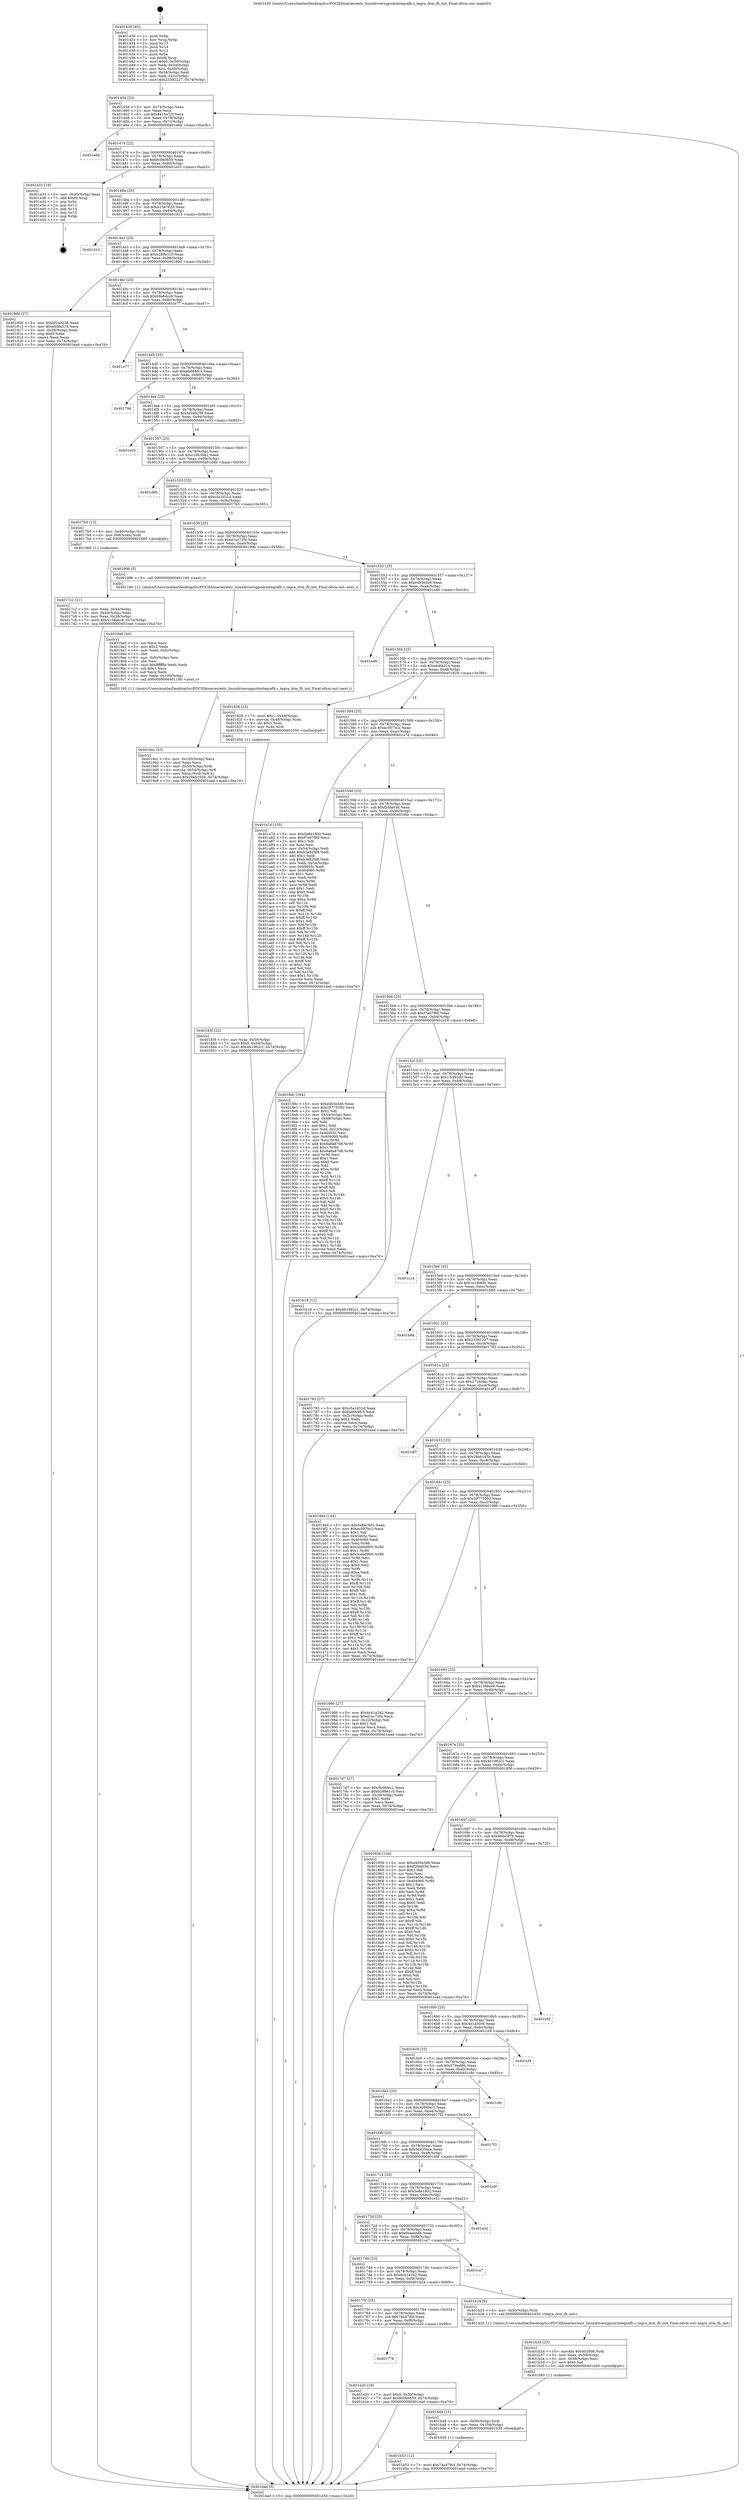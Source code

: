 digraph "0x401430" {
  label = "0x401430 (/mnt/c/Users/mathe/Desktop/tcc/POCII/binaries/extr_linuxdriversgpudrmtegrafb.c_tegra_drm_fb_init_Final-ollvm.out::main(0))"
  labelloc = "t"
  node[shape=record]

  Entry [label="",width=0.3,height=0.3,shape=circle,fillcolor=black,style=filled]
  "0x40145d" [label="{
     0x40145d [23]\l
     | [instrs]\l
     &nbsp;&nbsp;0x40145d \<+3\>: mov -0x74(%rbp),%eax\l
     &nbsp;&nbsp;0x401460 \<+2\>: mov %eax,%ecx\l
     &nbsp;&nbsp;0x401462 \<+6\>: sub $0x8415e72f,%ecx\l
     &nbsp;&nbsp;0x401468 \<+3\>: mov %eax,-0x78(%rbp)\l
     &nbsp;&nbsp;0x40146b \<+3\>: mov %ecx,-0x7c(%rbp)\l
     &nbsp;&nbsp;0x40146e \<+6\>: je 0000000000401e6b \<main+0xa3b\>\l
  }"]
  "0x401e6b" [label="{
     0x401e6b\l
  }", style=dashed]
  "0x401474" [label="{
     0x401474 [22]\l
     | [instrs]\l
     &nbsp;&nbsp;0x401474 \<+5\>: jmp 0000000000401479 \<main+0x49\>\l
     &nbsp;&nbsp;0x401479 \<+3\>: mov -0x78(%rbp),%eax\l
     &nbsp;&nbsp;0x40147c \<+5\>: sub $0x8c060859,%eax\l
     &nbsp;&nbsp;0x401481 \<+3\>: mov %eax,-0x80(%rbp)\l
     &nbsp;&nbsp;0x401484 \<+6\>: je 0000000000401e33 \<main+0xa03\>\l
  }"]
  Exit [label="",width=0.3,height=0.3,shape=circle,fillcolor=black,style=filled,peripheries=2]
  "0x401e33" [label="{
     0x401e33 [19]\l
     | [instrs]\l
     &nbsp;&nbsp;0x401e33 \<+3\>: mov -0x30(%rbp),%eax\l
     &nbsp;&nbsp;0x401e36 \<+7\>: add $0xf0,%rsp\l
     &nbsp;&nbsp;0x401e3d \<+1\>: pop %rbx\l
     &nbsp;&nbsp;0x401e3e \<+2\>: pop %r12\l
     &nbsp;&nbsp;0x401e40 \<+2\>: pop %r14\l
     &nbsp;&nbsp;0x401e42 \<+2\>: pop %r15\l
     &nbsp;&nbsp;0x401e44 \<+1\>: pop %rbp\l
     &nbsp;&nbsp;0x401e45 \<+1\>: ret\l
  }"]
  "0x40148a" [label="{
     0x40148a [25]\l
     | [instrs]\l
     &nbsp;&nbsp;0x40148a \<+5\>: jmp 000000000040148f \<main+0x5f\>\l
     &nbsp;&nbsp;0x40148f \<+3\>: mov -0x78(%rbp),%eax\l
     &nbsp;&nbsp;0x401492 \<+5\>: sub $0xb13e7623,%eax\l
     &nbsp;&nbsp;0x401497 \<+6\>: mov %eax,-0x84(%rbp)\l
     &nbsp;&nbsp;0x40149d \<+6\>: je 0000000000401d13 \<main+0x8e3\>\l
  }"]
  "0x401778" [label="{
     0x401778\l
  }", style=dashed]
  "0x401d13" [label="{
     0x401d13\l
  }", style=dashed]
  "0x4014a3" [label="{
     0x4014a3 [25]\l
     | [instrs]\l
     &nbsp;&nbsp;0x4014a3 \<+5\>: jmp 00000000004014a8 \<main+0x78\>\l
     &nbsp;&nbsp;0x4014a8 \<+3\>: mov -0x78(%rbp),%eax\l
     &nbsp;&nbsp;0x4014ab \<+5\>: sub $0xb289e1c5,%eax\l
     &nbsp;&nbsp;0x4014b0 \<+6\>: mov %eax,-0x88(%rbp)\l
     &nbsp;&nbsp;0x4014b6 \<+6\>: je 000000000040180d \<main+0x3dd\>\l
  }"]
  "0x401e20" [label="{
     0x401e20 [19]\l
     | [instrs]\l
     &nbsp;&nbsp;0x401e20 \<+7\>: movl $0x0,-0x30(%rbp)\l
     &nbsp;&nbsp;0x401e27 \<+7\>: movl $0x8c060859,-0x74(%rbp)\l
     &nbsp;&nbsp;0x401e2e \<+5\>: jmp 0000000000401ead \<main+0xa7d\>\l
  }"]
  "0x40180d" [label="{
     0x40180d [27]\l
     | [instrs]\l
     &nbsp;&nbsp;0x40180d \<+5\>: mov $0xbf2a9238,%eax\l
     &nbsp;&nbsp;0x401812 \<+5\>: mov $0xeb4fa314,%ecx\l
     &nbsp;&nbsp;0x401817 \<+3\>: mov -0x28(%rbp),%edx\l
     &nbsp;&nbsp;0x40181a \<+3\>: cmp $0x0,%edx\l
     &nbsp;&nbsp;0x40181d \<+3\>: cmove %ecx,%eax\l
     &nbsp;&nbsp;0x401820 \<+3\>: mov %eax,-0x74(%rbp)\l
     &nbsp;&nbsp;0x401823 \<+5\>: jmp 0000000000401ead \<main+0xa7d\>\l
  }"]
  "0x4014bc" [label="{
     0x4014bc [25]\l
     | [instrs]\l
     &nbsp;&nbsp;0x4014bc \<+5\>: jmp 00000000004014c1 \<main+0x91\>\l
     &nbsp;&nbsp;0x4014c1 \<+3\>: mov -0x78(%rbp),%eax\l
     &nbsp;&nbsp;0x4014c4 \<+5\>: sub $0xb9a8dcc6,%eax\l
     &nbsp;&nbsp;0x4014c9 \<+6\>: mov %eax,-0x8c(%rbp)\l
     &nbsp;&nbsp;0x4014cf \<+6\>: je 0000000000401e77 \<main+0xa47\>\l
  }"]
  "0x401b53" [label="{
     0x401b53 [12]\l
     | [instrs]\l
     &nbsp;&nbsp;0x401b53 \<+7\>: movl $0x74a478cf,-0x74(%rbp)\l
     &nbsp;&nbsp;0x401b5a \<+5\>: jmp 0000000000401ead \<main+0xa7d\>\l
  }"]
  "0x401e77" [label="{
     0x401e77\l
  }", style=dashed]
  "0x4014d5" [label="{
     0x4014d5 [25]\l
     | [instrs]\l
     &nbsp;&nbsp;0x4014d5 \<+5\>: jmp 00000000004014da \<main+0xaa\>\l
     &nbsp;&nbsp;0x4014da \<+3\>: mov -0x78(%rbp),%eax\l
     &nbsp;&nbsp;0x4014dd \<+5\>: sub $0xbb664fc3,%eax\l
     &nbsp;&nbsp;0x4014e2 \<+6\>: mov %eax,-0x90(%rbp)\l
     &nbsp;&nbsp;0x4014e8 \<+6\>: je 000000000040179d \<main+0x36d\>\l
  }"]
  "0x401b44" [label="{
     0x401b44 [15]\l
     | [instrs]\l
     &nbsp;&nbsp;0x401b44 \<+4\>: mov -0x50(%rbp),%rdi\l
     &nbsp;&nbsp;0x401b48 \<+6\>: mov %eax,-0x104(%rbp)\l
     &nbsp;&nbsp;0x401b4e \<+5\>: call 0000000000401030 \<free@plt\>\l
     | [calls]\l
     &nbsp;&nbsp;0x401030 \{1\} (unknown)\l
  }"]
  "0x40179d" [label="{
     0x40179d\l
  }", style=dashed]
  "0x4014ee" [label="{
     0x4014ee [25]\l
     | [instrs]\l
     &nbsp;&nbsp;0x4014ee \<+5\>: jmp 00000000004014f3 \<main+0xc3\>\l
     &nbsp;&nbsp;0x4014f3 \<+3\>: mov -0x78(%rbp),%eax\l
     &nbsp;&nbsp;0x4014f6 \<+5\>: sub $0xbf2a9238,%eax\l
     &nbsp;&nbsp;0x4014fb \<+6\>: mov %eax,-0x94(%rbp)\l
     &nbsp;&nbsp;0x401501 \<+6\>: je 0000000000401e03 \<main+0x9d3\>\l
  }"]
  "0x401b2d" [label="{
     0x401b2d [23]\l
     | [instrs]\l
     &nbsp;&nbsp;0x401b2d \<+10\>: movabs $0x4020d6,%rdi\l
     &nbsp;&nbsp;0x401b37 \<+3\>: mov %eax,-0x58(%rbp)\l
     &nbsp;&nbsp;0x401b3a \<+3\>: mov -0x58(%rbp),%esi\l
     &nbsp;&nbsp;0x401b3d \<+2\>: mov $0x0,%al\l
     &nbsp;&nbsp;0x401b3f \<+5\>: call 0000000000401040 \<printf@plt\>\l
     | [calls]\l
     &nbsp;&nbsp;0x401040 \{1\} (unknown)\l
  }"]
  "0x401e03" [label="{
     0x401e03\l
  }", style=dashed]
  "0x401507" [label="{
     0x401507 [25]\l
     | [instrs]\l
     &nbsp;&nbsp;0x401507 \<+5\>: jmp 000000000040150c \<main+0xdc\>\l
     &nbsp;&nbsp;0x40150c \<+3\>: mov -0x78(%rbp),%eax\l
     &nbsp;&nbsp;0x40150f \<+5\>: sub $0xc1063bb2,%eax\l
     &nbsp;&nbsp;0x401514 \<+6\>: mov %eax,-0x98(%rbp)\l
     &nbsp;&nbsp;0x40151a \<+6\>: je 0000000000401d6b \<main+0x93b\>\l
  }"]
  "0x40175f" [label="{
     0x40175f [25]\l
     | [instrs]\l
     &nbsp;&nbsp;0x40175f \<+5\>: jmp 0000000000401764 \<main+0x334\>\l
     &nbsp;&nbsp;0x401764 \<+3\>: mov -0x78(%rbp),%eax\l
     &nbsp;&nbsp;0x401767 \<+5\>: sub $0x74a478cf,%eax\l
     &nbsp;&nbsp;0x40176c \<+6\>: mov %eax,-0xf8(%rbp)\l
     &nbsp;&nbsp;0x401772 \<+6\>: je 0000000000401e20 \<main+0x9f0\>\l
  }"]
  "0x401d6b" [label="{
     0x401d6b\l
  }", style=dashed]
  "0x401520" [label="{
     0x401520 [25]\l
     | [instrs]\l
     &nbsp;&nbsp;0x401520 \<+5\>: jmp 0000000000401525 \<main+0xf5\>\l
     &nbsp;&nbsp;0x401525 \<+3\>: mov -0x78(%rbp),%eax\l
     &nbsp;&nbsp;0x401528 \<+5\>: sub $0xc5a1d31d,%eax\l
     &nbsp;&nbsp;0x40152d \<+6\>: mov %eax,-0x9c(%rbp)\l
     &nbsp;&nbsp;0x401533 \<+6\>: je 00000000004017b5 \<main+0x385\>\l
  }"]
  "0x401b24" [label="{
     0x401b24 [9]\l
     | [instrs]\l
     &nbsp;&nbsp;0x401b24 \<+4\>: mov -0x50(%rbp),%rdi\l
     &nbsp;&nbsp;0x401b28 \<+5\>: call 0000000000401420 \<tegra_drm_fb_init\>\l
     | [calls]\l
     &nbsp;&nbsp;0x401420 \{1\} (/mnt/c/Users/mathe/Desktop/tcc/POCII/binaries/extr_linuxdriversgpudrmtegrafb.c_tegra_drm_fb_init_Final-ollvm.out::tegra_drm_fb_init)\l
  }"]
  "0x4017b5" [label="{
     0x4017b5 [13]\l
     | [instrs]\l
     &nbsp;&nbsp;0x4017b5 \<+4\>: mov -0x40(%rbp),%rax\l
     &nbsp;&nbsp;0x4017b9 \<+4\>: mov 0x8(%rax),%rdi\l
     &nbsp;&nbsp;0x4017bd \<+5\>: call 0000000000401060 \<atoi@plt\>\l
     | [calls]\l
     &nbsp;&nbsp;0x401060 \{1\} (unknown)\l
  }"]
  "0x401539" [label="{
     0x401539 [25]\l
     | [instrs]\l
     &nbsp;&nbsp;0x401539 \<+5\>: jmp 000000000040153e \<main+0x10e\>\l
     &nbsp;&nbsp;0x40153e \<+3\>: mov -0x78(%rbp),%eax\l
     &nbsp;&nbsp;0x401541 \<+5\>: sub $0xd1ec72f4,%eax\l
     &nbsp;&nbsp;0x401546 \<+6\>: mov %eax,-0xa0(%rbp)\l
     &nbsp;&nbsp;0x40154c \<+6\>: je 000000000040199b \<main+0x56b\>\l
  }"]
  "0x401746" [label="{
     0x401746 [25]\l
     | [instrs]\l
     &nbsp;&nbsp;0x401746 \<+5\>: jmp 000000000040174b \<main+0x31b\>\l
     &nbsp;&nbsp;0x40174b \<+3\>: mov -0x78(%rbp),%eax\l
     &nbsp;&nbsp;0x40174e \<+5\>: sub $0x6c41a242,%eax\l
     &nbsp;&nbsp;0x401753 \<+6\>: mov %eax,-0xf4(%rbp)\l
     &nbsp;&nbsp;0x401759 \<+6\>: je 0000000000401b24 \<main+0x6f4\>\l
  }"]
  "0x40199b" [label="{
     0x40199b [5]\l
     | [instrs]\l
     &nbsp;&nbsp;0x40199b \<+5\>: call 0000000000401160 \<next_i\>\l
     | [calls]\l
     &nbsp;&nbsp;0x401160 \{1\} (/mnt/c/Users/mathe/Desktop/tcc/POCII/binaries/extr_linuxdriversgpudrmtegrafb.c_tegra_drm_fb_init_Final-ollvm.out::next_i)\l
  }"]
  "0x401552" [label="{
     0x401552 [25]\l
     | [instrs]\l
     &nbsp;&nbsp;0x401552 \<+5\>: jmp 0000000000401557 \<main+0x127\>\l
     &nbsp;&nbsp;0x401557 \<+3\>: mov -0x78(%rbp),%eax\l
     &nbsp;&nbsp;0x40155a \<+5\>: sub $0xe4b5e3e6,%eax\l
     &nbsp;&nbsp;0x40155f \<+6\>: mov %eax,-0xa4(%rbp)\l
     &nbsp;&nbsp;0x401565 \<+6\>: je 0000000000401e46 \<main+0xa16\>\l
  }"]
  "0x401ca7" [label="{
     0x401ca7\l
  }", style=dashed]
  "0x401e46" [label="{
     0x401e46\l
  }", style=dashed]
  "0x40156b" [label="{
     0x40156b [25]\l
     | [instrs]\l
     &nbsp;&nbsp;0x40156b \<+5\>: jmp 0000000000401570 \<main+0x140\>\l
     &nbsp;&nbsp;0x401570 \<+3\>: mov -0x78(%rbp),%eax\l
     &nbsp;&nbsp;0x401573 \<+5\>: sub $0xeb4fa314,%eax\l
     &nbsp;&nbsp;0x401578 \<+6\>: mov %eax,-0xa8(%rbp)\l
     &nbsp;&nbsp;0x40157e \<+6\>: je 0000000000401828 \<main+0x3f8\>\l
  }"]
  "0x40172d" [label="{
     0x40172d [25]\l
     | [instrs]\l
     &nbsp;&nbsp;0x40172d \<+5\>: jmp 0000000000401732 \<main+0x302\>\l
     &nbsp;&nbsp;0x401732 \<+3\>: mov -0x78(%rbp),%eax\l
     &nbsp;&nbsp;0x401735 \<+5\>: sub $0x6baeeedb,%eax\l
     &nbsp;&nbsp;0x40173a \<+6\>: mov %eax,-0xf0(%rbp)\l
     &nbsp;&nbsp;0x401740 \<+6\>: je 0000000000401ca7 \<main+0x877\>\l
  }"]
  "0x401828" [label="{
     0x401828 [23]\l
     | [instrs]\l
     &nbsp;&nbsp;0x401828 \<+7\>: movl $0x1,-0x48(%rbp)\l
     &nbsp;&nbsp;0x40182f \<+4\>: movslq -0x48(%rbp),%rax\l
     &nbsp;&nbsp;0x401833 \<+4\>: shl $0x2,%rax\l
     &nbsp;&nbsp;0x401837 \<+3\>: mov %rax,%rdi\l
     &nbsp;&nbsp;0x40183a \<+5\>: call 0000000000401050 \<malloc@plt\>\l
     | [calls]\l
     &nbsp;&nbsp;0x401050 \{1\} (unknown)\l
  }"]
  "0x401584" [label="{
     0x401584 [25]\l
     | [instrs]\l
     &nbsp;&nbsp;0x401584 \<+5\>: jmp 0000000000401589 \<main+0x159\>\l
     &nbsp;&nbsp;0x401589 \<+3\>: mov -0x78(%rbp),%eax\l
     &nbsp;&nbsp;0x40158c \<+5\>: sub $0xec507bc2,%eax\l
     &nbsp;&nbsp;0x401591 \<+6\>: mov %eax,-0xac(%rbp)\l
     &nbsp;&nbsp;0x401597 \<+6\>: je 0000000000401a7d \<main+0x64d\>\l
  }"]
  "0x401e52" [label="{
     0x401e52\l
  }", style=dashed]
  "0x401a7d" [label="{
     0x401a7d [155]\l
     | [instrs]\l
     &nbsp;&nbsp;0x401a7d \<+5\>: mov $0x5e8e1802,%eax\l
     &nbsp;&nbsp;0x401a82 \<+5\>: mov $0xf7a67f80,%ecx\l
     &nbsp;&nbsp;0x401a87 \<+2\>: mov $0x1,%dl\l
     &nbsp;&nbsp;0x401a89 \<+2\>: xor %esi,%esi\l
     &nbsp;&nbsp;0x401a8b \<+3\>: mov -0x54(%rbp),%edi\l
     &nbsp;&nbsp;0x401a8e \<+6\>: add $0xb3e82fd6,%edi\l
     &nbsp;&nbsp;0x401a94 \<+3\>: add $0x1,%edi\l
     &nbsp;&nbsp;0x401a97 \<+6\>: sub $0xb3e82fd6,%edi\l
     &nbsp;&nbsp;0x401a9d \<+3\>: mov %edi,-0x54(%rbp)\l
     &nbsp;&nbsp;0x401aa0 \<+7\>: mov 0x40405c,%edi\l
     &nbsp;&nbsp;0x401aa7 \<+8\>: mov 0x404060,%r8d\l
     &nbsp;&nbsp;0x401aaf \<+3\>: sub $0x1,%esi\l
     &nbsp;&nbsp;0x401ab2 \<+3\>: mov %edi,%r9d\l
     &nbsp;&nbsp;0x401ab5 \<+3\>: add %esi,%r9d\l
     &nbsp;&nbsp;0x401ab8 \<+4\>: imul %r9d,%edi\l
     &nbsp;&nbsp;0x401abc \<+3\>: and $0x1,%edi\l
     &nbsp;&nbsp;0x401abf \<+3\>: cmp $0x0,%edi\l
     &nbsp;&nbsp;0x401ac2 \<+4\>: sete %r10b\l
     &nbsp;&nbsp;0x401ac6 \<+4\>: cmp $0xa,%r8d\l
     &nbsp;&nbsp;0x401aca \<+4\>: setl %r11b\l
     &nbsp;&nbsp;0x401ace \<+3\>: mov %r10b,%bl\l
     &nbsp;&nbsp;0x401ad1 \<+3\>: xor $0xff,%bl\l
     &nbsp;&nbsp;0x401ad4 \<+3\>: mov %r11b,%r14b\l
     &nbsp;&nbsp;0x401ad7 \<+4\>: xor $0xff,%r14b\l
     &nbsp;&nbsp;0x401adb \<+3\>: xor $0x1,%dl\l
     &nbsp;&nbsp;0x401ade \<+3\>: mov %bl,%r15b\l
     &nbsp;&nbsp;0x401ae1 \<+4\>: and $0xff,%r15b\l
     &nbsp;&nbsp;0x401ae5 \<+3\>: and %dl,%r10b\l
     &nbsp;&nbsp;0x401ae8 \<+3\>: mov %r14b,%r12b\l
     &nbsp;&nbsp;0x401aeb \<+4\>: and $0xff,%r12b\l
     &nbsp;&nbsp;0x401aef \<+3\>: and %dl,%r11b\l
     &nbsp;&nbsp;0x401af2 \<+3\>: or %r10b,%r15b\l
     &nbsp;&nbsp;0x401af5 \<+3\>: or %r11b,%r12b\l
     &nbsp;&nbsp;0x401af8 \<+3\>: xor %r12b,%r15b\l
     &nbsp;&nbsp;0x401afb \<+3\>: or %r14b,%bl\l
     &nbsp;&nbsp;0x401afe \<+3\>: xor $0xff,%bl\l
     &nbsp;&nbsp;0x401b01 \<+3\>: or $0x1,%dl\l
     &nbsp;&nbsp;0x401b04 \<+2\>: and %dl,%bl\l
     &nbsp;&nbsp;0x401b06 \<+3\>: or %bl,%r15b\l
     &nbsp;&nbsp;0x401b09 \<+4\>: test $0x1,%r15b\l
     &nbsp;&nbsp;0x401b0d \<+3\>: cmovne %ecx,%eax\l
     &nbsp;&nbsp;0x401b10 \<+3\>: mov %eax,-0x74(%rbp)\l
     &nbsp;&nbsp;0x401b13 \<+5\>: jmp 0000000000401ead \<main+0xa7d\>\l
  }"]
  "0x40159d" [label="{
     0x40159d [25]\l
     | [instrs]\l
     &nbsp;&nbsp;0x40159d \<+5\>: jmp 00000000004015a2 \<main+0x172\>\l
     &nbsp;&nbsp;0x4015a2 \<+3\>: mov -0x78(%rbp),%eax\l
     &nbsp;&nbsp;0x4015a5 \<+5\>: sub $0xf2fda03d,%eax\l
     &nbsp;&nbsp;0x4015aa \<+6\>: mov %eax,-0xb0(%rbp)\l
     &nbsp;&nbsp;0x4015b0 \<+6\>: je 00000000004018dc \<main+0x4ac\>\l
  }"]
  "0x401714" [label="{
     0x401714 [25]\l
     | [instrs]\l
     &nbsp;&nbsp;0x401714 \<+5\>: jmp 0000000000401719 \<main+0x2e9\>\l
     &nbsp;&nbsp;0x401719 \<+3\>: mov -0x78(%rbp),%eax\l
     &nbsp;&nbsp;0x40171c \<+5\>: sub $0x5e8e1802,%eax\l
     &nbsp;&nbsp;0x401721 \<+6\>: mov %eax,-0xec(%rbp)\l
     &nbsp;&nbsp;0x401727 \<+6\>: je 0000000000401e52 \<main+0xa22\>\l
  }"]
  "0x4018dc" [label="{
     0x4018dc [164]\l
     | [instrs]\l
     &nbsp;&nbsp;0x4018dc \<+5\>: mov $0xe4b5e3e6,%eax\l
     &nbsp;&nbsp;0x4018e1 \<+5\>: mov $0x29775592,%ecx\l
     &nbsp;&nbsp;0x4018e6 \<+2\>: mov $0x1,%dl\l
     &nbsp;&nbsp;0x4018e8 \<+3\>: mov -0x54(%rbp),%esi\l
     &nbsp;&nbsp;0x4018eb \<+3\>: cmp -0x48(%rbp),%esi\l
     &nbsp;&nbsp;0x4018ee \<+4\>: setl %dil\l
     &nbsp;&nbsp;0x4018f2 \<+4\>: and $0x1,%dil\l
     &nbsp;&nbsp;0x4018f6 \<+4\>: mov %dil,-0x22(%rbp)\l
     &nbsp;&nbsp;0x4018fa \<+7\>: mov 0x40405c,%esi\l
     &nbsp;&nbsp;0x401901 \<+8\>: mov 0x404060,%r8d\l
     &nbsp;&nbsp;0x401909 \<+3\>: mov %esi,%r9d\l
     &nbsp;&nbsp;0x40190c \<+7\>: add $0x8a6a87d8,%r9d\l
     &nbsp;&nbsp;0x401913 \<+4\>: sub $0x1,%r9d\l
     &nbsp;&nbsp;0x401917 \<+7\>: sub $0x8a6a87d8,%r9d\l
     &nbsp;&nbsp;0x40191e \<+4\>: imul %r9d,%esi\l
     &nbsp;&nbsp;0x401922 \<+3\>: and $0x1,%esi\l
     &nbsp;&nbsp;0x401925 \<+3\>: cmp $0x0,%esi\l
     &nbsp;&nbsp;0x401928 \<+4\>: sete %dil\l
     &nbsp;&nbsp;0x40192c \<+4\>: cmp $0xa,%r8d\l
     &nbsp;&nbsp;0x401930 \<+4\>: setl %r10b\l
     &nbsp;&nbsp;0x401934 \<+3\>: mov %dil,%r11b\l
     &nbsp;&nbsp;0x401937 \<+4\>: xor $0xff,%r11b\l
     &nbsp;&nbsp;0x40193b \<+3\>: mov %r10b,%bl\l
     &nbsp;&nbsp;0x40193e \<+3\>: xor $0xff,%bl\l
     &nbsp;&nbsp;0x401941 \<+3\>: xor $0x0,%dl\l
     &nbsp;&nbsp;0x401944 \<+3\>: mov %r11b,%r14b\l
     &nbsp;&nbsp;0x401947 \<+4\>: and $0x0,%r14b\l
     &nbsp;&nbsp;0x40194b \<+3\>: and %dl,%dil\l
     &nbsp;&nbsp;0x40194e \<+3\>: mov %bl,%r15b\l
     &nbsp;&nbsp;0x401951 \<+4\>: and $0x0,%r15b\l
     &nbsp;&nbsp;0x401955 \<+3\>: and %dl,%r10b\l
     &nbsp;&nbsp;0x401958 \<+3\>: or %dil,%r14b\l
     &nbsp;&nbsp;0x40195b \<+3\>: or %r10b,%r15b\l
     &nbsp;&nbsp;0x40195e \<+3\>: xor %r15b,%r14b\l
     &nbsp;&nbsp;0x401961 \<+3\>: or %bl,%r11b\l
     &nbsp;&nbsp;0x401964 \<+4\>: xor $0xff,%r11b\l
     &nbsp;&nbsp;0x401968 \<+3\>: or $0x0,%dl\l
     &nbsp;&nbsp;0x40196b \<+3\>: and %dl,%r11b\l
     &nbsp;&nbsp;0x40196e \<+3\>: or %r11b,%r14b\l
     &nbsp;&nbsp;0x401971 \<+4\>: test $0x1,%r14b\l
     &nbsp;&nbsp;0x401975 \<+3\>: cmovne %ecx,%eax\l
     &nbsp;&nbsp;0x401978 \<+3\>: mov %eax,-0x74(%rbp)\l
     &nbsp;&nbsp;0x40197b \<+5\>: jmp 0000000000401ead \<main+0xa7d\>\l
  }"]
  "0x4015b6" [label="{
     0x4015b6 [25]\l
     | [instrs]\l
     &nbsp;&nbsp;0x4015b6 \<+5\>: jmp 00000000004015bb \<main+0x18b\>\l
     &nbsp;&nbsp;0x4015bb \<+3\>: mov -0x78(%rbp),%eax\l
     &nbsp;&nbsp;0x4015be \<+5\>: sub $0xf7a67f80,%eax\l
     &nbsp;&nbsp;0x4015c3 \<+6\>: mov %eax,-0xb4(%rbp)\l
     &nbsp;&nbsp;0x4015c9 \<+6\>: je 0000000000401b18 \<main+0x6e8\>\l
  }"]
  "0x401e0f" [label="{
     0x401e0f\l
  }", style=dashed]
  "0x401b18" [label="{
     0x401b18 [12]\l
     | [instrs]\l
     &nbsp;&nbsp;0x401b18 \<+7\>: movl $0x461962c1,-0x74(%rbp)\l
     &nbsp;&nbsp;0x401b1f \<+5\>: jmp 0000000000401ead \<main+0xa7d\>\l
  }"]
  "0x4015cf" [label="{
     0x4015cf [25]\l
     | [instrs]\l
     &nbsp;&nbsp;0x4015cf \<+5\>: jmp 00000000004015d4 \<main+0x1a4\>\l
     &nbsp;&nbsp;0x4015d4 \<+3\>: mov -0x78(%rbp),%eax\l
     &nbsp;&nbsp;0x4015d7 \<+5\>: sub $0x13cf92d0,%eax\l
     &nbsp;&nbsp;0x4015dc \<+6\>: mov %eax,-0xb8(%rbp)\l
     &nbsp;&nbsp;0x4015e2 \<+6\>: je 0000000000401c1d \<main+0x7ed\>\l
  }"]
  "0x4016fb" [label="{
     0x4016fb [25]\l
     | [instrs]\l
     &nbsp;&nbsp;0x4016fb \<+5\>: jmp 0000000000401700 \<main+0x2d0\>\l
     &nbsp;&nbsp;0x401700 \<+3\>: mov -0x78(%rbp),%eax\l
     &nbsp;&nbsp;0x401703 \<+5\>: sub $0x5d425ace,%eax\l
     &nbsp;&nbsp;0x401708 \<+6\>: mov %eax,-0xe8(%rbp)\l
     &nbsp;&nbsp;0x40170e \<+6\>: je 0000000000401e0f \<main+0x9df\>\l
  }"]
  "0x401c1d" [label="{
     0x401c1d\l
  }", style=dashed]
  "0x4015e8" [label="{
     0x4015e8 [25]\l
     | [instrs]\l
     &nbsp;&nbsp;0x4015e8 \<+5\>: jmp 00000000004015ed \<main+0x1bd\>\l
     &nbsp;&nbsp;0x4015ed \<+3\>: mov -0x78(%rbp),%eax\l
     &nbsp;&nbsp;0x4015f0 \<+5\>: sub $0x1e1fb8d0,%eax\l
     &nbsp;&nbsp;0x4015f5 \<+6\>: mov %eax,-0xbc(%rbp)\l
     &nbsp;&nbsp;0x4015fb \<+6\>: je 0000000000401b8d \<main+0x75d\>\l
  }"]
  "0x4017f2" [label="{
     0x4017f2\l
  }", style=dashed]
  "0x401b8d" [label="{
     0x401b8d\l
  }", style=dashed]
  "0x401601" [label="{
     0x401601 [25]\l
     | [instrs]\l
     &nbsp;&nbsp;0x401601 \<+5\>: jmp 0000000000401606 \<main+0x1d6\>\l
     &nbsp;&nbsp;0x401606 \<+3\>: mov -0x78(%rbp),%eax\l
     &nbsp;&nbsp;0x401609 \<+5\>: sub $0x23392227,%eax\l
     &nbsp;&nbsp;0x40160e \<+6\>: mov %eax,-0xc0(%rbp)\l
     &nbsp;&nbsp;0x401614 \<+6\>: je 0000000000401782 \<main+0x352\>\l
  }"]
  "0x4016e2" [label="{
     0x4016e2 [25]\l
     | [instrs]\l
     &nbsp;&nbsp;0x4016e2 \<+5\>: jmp 00000000004016e7 \<main+0x2b7\>\l
     &nbsp;&nbsp;0x4016e7 \<+3\>: mov -0x78(%rbp),%eax\l
     &nbsp;&nbsp;0x4016ea \<+5\>: sub $0x5b06fec1,%eax\l
     &nbsp;&nbsp;0x4016ef \<+6\>: mov %eax,-0xe4(%rbp)\l
     &nbsp;&nbsp;0x4016f5 \<+6\>: je 00000000004017f2 \<main+0x3c2\>\l
  }"]
  "0x401782" [label="{
     0x401782 [27]\l
     | [instrs]\l
     &nbsp;&nbsp;0x401782 \<+5\>: mov $0xc5a1d31d,%eax\l
     &nbsp;&nbsp;0x401787 \<+5\>: mov $0xbb664fc3,%ecx\l
     &nbsp;&nbsp;0x40178c \<+3\>: mov -0x2c(%rbp),%edx\l
     &nbsp;&nbsp;0x40178f \<+3\>: cmp $0x2,%edx\l
     &nbsp;&nbsp;0x401792 \<+3\>: cmovne %ecx,%eax\l
     &nbsp;&nbsp;0x401795 \<+3\>: mov %eax,-0x74(%rbp)\l
     &nbsp;&nbsp;0x401798 \<+5\>: jmp 0000000000401ead \<main+0xa7d\>\l
  }"]
  "0x40161a" [label="{
     0x40161a [25]\l
     | [instrs]\l
     &nbsp;&nbsp;0x40161a \<+5\>: jmp 000000000040161f \<main+0x1ef\>\l
     &nbsp;&nbsp;0x40161f \<+3\>: mov -0x78(%rbp),%eax\l
     &nbsp;&nbsp;0x401622 \<+5\>: sub $0x2716cfac,%eax\l
     &nbsp;&nbsp;0x401627 \<+6\>: mov %eax,-0xc4(%rbp)\l
     &nbsp;&nbsp;0x40162d \<+6\>: je 0000000000401df7 \<main+0x9c7\>\l
  }"]
  "0x401ead" [label="{
     0x401ead [5]\l
     | [instrs]\l
     &nbsp;&nbsp;0x401ead \<+5\>: jmp 000000000040145d \<main+0x2d\>\l
  }"]
  "0x401430" [label="{
     0x401430 [45]\l
     | [instrs]\l
     &nbsp;&nbsp;0x401430 \<+1\>: push %rbp\l
     &nbsp;&nbsp;0x401431 \<+3\>: mov %rsp,%rbp\l
     &nbsp;&nbsp;0x401434 \<+2\>: push %r15\l
     &nbsp;&nbsp;0x401436 \<+2\>: push %r14\l
     &nbsp;&nbsp;0x401438 \<+2\>: push %r12\l
     &nbsp;&nbsp;0x40143a \<+1\>: push %rbx\l
     &nbsp;&nbsp;0x40143b \<+7\>: sub $0xf0,%rsp\l
     &nbsp;&nbsp;0x401442 \<+7\>: movl $0x0,-0x30(%rbp)\l
     &nbsp;&nbsp;0x401449 \<+3\>: mov %edi,-0x34(%rbp)\l
     &nbsp;&nbsp;0x40144c \<+4\>: mov %rsi,-0x40(%rbp)\l
     &nbsp;&nbsp;0x401450 \<+3\>: mov -0x34(%rbp),%edi\l
     &nbsp;&nbsp;0x401453 \<+3\>: mov %edi,-0x2c(%rbp)\l
     &nbsp;&nbsp;0x401456 \<+7\>: movl $0x23392227,-0x74(%rbp)\l
  }"]
  "0x4017c2" [label="{
     0x4017c2 [21]\l
     | [instrs]\l
     &nbsp;&nbsp;0x4017c2 \<+3\>: mov %eax,-0x44(%rbp)\l
     &nbsp;&nbsp;0x4017c5 \<+3\>: mov -0x44(%rbp),%eax\l
     &nbsp;&nbsp;0x4017c8 \<+3\>: mov %eax,-0x28(%rbp)\l
     &nbsp;&nbsp;0x4017cb \<+7\>: movl $0x4138bec8,-0x74(%rbp)\l
     &nbsp;&nbsp;0x4017d2 \<+5\>: jmp 0000000000401ead \<main+0xa7d\>\l
  }"]
  "0x401c8c" [label="{
     0x401c8c\l
  }", style=dashed]
  "0x401df7" [label="{
     0x401df7\l
  }", style=dashed]
  "0x401633" [label="{
     0x401633 [25]\l
     | [instrs]\l
     &nbsp;&nbsp;0x401633 \<+5\>: jmp 0000000000401638 \<main+0x208\>\l
     &nbsp;&nbsp;0x401638 \<+3\>: mov -0x78(%rbp),%eax\l
     &nbsp;&nbsp;0x40163b \<+5\>: sub $0x28ab165b,%eax\l
     &nbsp;&nbsp;0x401640 \<+6\>: mov %eax,-0xc8(%rbp)\l
     &nbsp;&nbsp;0x401646 \<+6\>: je 00000000004019ed \<main+0x5bd\>\l
  }"]
  "0x4016c9" [label="{
     0x4016c9 [25]\l
     | [instrs]\l
     &nbsp;&nbsp;0x4016c9 \<+5\>: jmp 00000000004016ce \<main+0x29e\>\l
     &nbsp;&nbsp;0x4016ce \<+3\>: mov -0x78(%rbp),%eax\l
     &nbsp;&nbsp;0x4016d1 \<+5\>: sub $0x579ed6fc,%eax\l
     &nbsp;&nbsp;0x4016d6 \<+6\>: mov %eax,-0xe0(%rbp)\l
     &nbsp;&nbsp;0x4016dc \<+6\>: je 0000000000401c8c \<main+0x85c\>\l
  }"]
  "0x4019ed" [label="{
     0x4019ed [144]\l
     | [instrs]\l
     &nbsp;&nbsp;0x4019ed \<+5\>: mov $0x5e8e1802,%eax\l
     &nbsp;&nbsp;0x4019f2 \<+5\>: mov $0xec507bc2,%ecx\l
     &nbsp;&nbsp;0x4019f7 \<+2\>: mov $0x1,%dl\l
     &nbsp;&nbsp;0x4019f9 \<+7\>: mov 0x40405c,%esi\l
     &nbsp;&nbsp;0x401a00 \<+7\>: mov 0x404060,%edi\l
     &nbsp;&nbsp;0x401a07 \<+3\>: mov %esi,%r8d\l
     &nbsp;&nbsp;0x401a0a \<+7\>: add $0x3cebd900,%r8d\l
     &nbsp;&nbsp;0x401a11 \<+4\>: sub $0x1,%r8d\l
     &nbsp;&nbsp;0x401a15 \<+7\>: sub $0x3cebd900,%r8d\l
     &nbsp;&nbsp;0x401a1c \<+4\>: imul %r8d,%esi\l
     &nbsp;&nbsp;0x401a20 \<+3\>: and $0x1,%esi\l
     &nbsp;&nbsp;0x401a23 \<+3\>: cmp $0x0,%esi\l
     &nbsp;&nbsp;0x401a26 \<+4\>: sete %r9b\l
     &nbsp;&nbsp;0x401a2a \<+3\>: cmp $0xa,%edi\l
     &nbsp;&nbsp;0x401a2d \<+4\>: setl %r10b\l
     &nbsp;&nbsp;0x401a31 \<+3\>: mov %r9b,%r11b\l
     &nbsp;&nbsp;0x401a34 \<+4\>: xor $0xff,%r11b\l
     &nbsp;&nbsp;0x401a38 \<+3\>: mov %r10b,%bl\l
     &nbsp;&nbsp;0x401a3b \<+3\>: xor $0xff,%bl\l
     &nbsp;&nbsp;0x401a3e \<+3\>: xor $0x1,%dl\l
     &nbsp;&nbsp;0x401a41 \<+3\>: mov %r11b,%r14b\l
     &nbsp;&nbsp;0x401a44 \<+4\>: and $0xff,%r14b\l
     &nbsp;&nbsp;0x401a48 \<+3\>: and %dl,%r9b\l
     &nbsp;&nbsp;0x401a4b \<+3\>: mov %bl,%r15b\l
     &nbsp;&nbsp;0x401a4e \<+4\>: and $0xff,%r15b\l
     &nbsp;&nbsp;0x401a52 \<+3\>: and %dl,%r10b\l
     &nbsp;&nbsp;0x401a55 \<+3\>: or %r9b,%r14b\l
     &nbsp;&nbsp;0x401a58 \<+3\>: or %r10b,%r15b\l
     &nbsp;&nbsp;0x401a5b \<+3\>: xor %r15b,%r14b\l
     &nbsp;&nbsp;0x401a5e \<+3\>: or %bl,%r11b\l
     &nbsp;&nbsp;0x401a61 \<+4\>: xor $0xff,%r11b\l
     &nbsp;&nbsp;0x401a65 \<+3\>: or $0x1,%dl\l
     &nbsp;&nbsp;0x401a68 \<+3\>: and %dl,%r11b\l
     &nbsp;&nbsp;0x401a6b \<+3\>: or %r11b,%r14b\l
     &nbsp;&nbsp;0x401a6e \<+4\>: test $0x1,%r14b\l
     &nbsp;&nbsp;0x401a72 \<+3\>: cmovne %ecx,%eax\l
     &nbsp;&nbsp;0x401a75 \<+3\>: mov %eax,-0x74(%rbp)\l
     &nbsp;&nbsp;0x401a78 \<+5\>: jmp 0000000000401ead \<main+0xa7d\>\l
  }"]
  "0x40164c" [label="{
     0x40164c [25]\l
     | [instrs]\l
     &nbsp;&nbsp;0x40164c \<+5\>: jmp 0000000000401651 \<main+0x221\>\l
     &nbsp;&nbsp;0x401651 \<+3\>: mov -0x78(%rbp),%eax\l
     &nbsp;&nbsp;0x401654 \<+5\>: sub $0x29775592,%eax\l
     &nbsp;&nbsp;0x401659 \<+6\>: mov %eax,-0xcc(%rbp)\l
     &nbsp;&nbsp;0x40165f \<+6\>: je 0000000000401980 \<main+0x550\>\l
  }"]
  "0x401cf4" [label="{
     0x401cf4\l
  }", style=dashed]
  "0x401980" [label="{
     0x401980 [27]\l
     | [instrs]\l
     &nbsp;&nbsp;0x401980 \<+5\>: mov $0x6c41a242,%eax\l
     &nbsp;&nbsp;0x401985 \<+5\>: mov $0xd1ec72f4,%ecx\l
     &nbsp;&nbsp;0x40198a \<+3\>: mov -0x22(%rbp),%dl\l
     &nbsp;&nbsp;0x40198d \<+3\>: test $0x1,%dl\l
     &nbsp;&nbsp;0x401990 \<+3\>: cmovne %ecx,%eax\l
     &nbsp;&nbsp;0x401993 \<+3\>: mov %eax,-0x74(%rbp)\l
     &nbsp;&nbsp;0x401996 \<+5\>: jmp 0000000000401ead \<main+0xa7d\>\l
  }"]
  "0x401665" [label="{
     0x401665 [25]\l
     | [instrs]\l
     &nbsp;&nbsp;0x401665 \<+5\>: jmp 000000000040166a \<main+0x23a\>\l
     &nbsp;&nbsp;0x40166a \<+3\>: mov -0x78(%rbp),%eax\l
     &nbsp;&nbsp;0x40166d \<+5\>: sub $0x4138bec8,%eax\l
     &nbsp;&nbsp;0x401672 \<+6\>: mov %eax,-0xd0(%rbp)\l
     &nbsp;&nbsp;0x401678 \<+6\>: je 00000000004017d7 \<main+0x3a7\>\l
  }"]
  "0x4016b0" [label="{
     0x4016b0 [25]\l
     | [instrs]\l
     &nbsp;&nbsp;0x4016b0 \<+5\>: jmp 00000000004016b5 \<main+0x285\>\l
     &nbsp;&nbsp;0x4016b5 \<+3\>: mov -0x78(%rbp),%eax\l
     &nbsp;&nbsp;0x4016b8 \<+5\>: sub $0x4e1a50c8,%eax\l
     &nbsp;&nbsp;0x4016bd \<+6\>: mov %eax,-0xdc(%rbp)\l
     &nbsp;&nbsp;0x4016c3 \<+6\>: je 0000000000401cf4 \<main+0x8c4\>\l
  }"]
  "0x4017d7" [label="{
     0x4017d7 [27]\l
     | [instrs]\l
     &nbsp;&nbsp;0x4017d7 \<+5\>: mov $0x5b06fec1,%eax\l
     &nbsp;&nbsp;0x4017dc \<+5\>: mov $0xb289e1c5,%ecx\l
     &nbsp;&nbsp;0x4017e1 \<+3\>: mov -0x28(%rbp),%edx\l
     &nbsp;&nbsp;0x4017e4 \<+3\>: cmp $0x1,%edx\l
     &nbsp;&nbsp;0x4017e7 \<+3\>: cmovl %ecx,%eax\l
     &nbsp;&nbsp;0x4017ea \<+3\>: mov %eax,-0x74(%rbp)\l
     &nbsp;&nbsp;0x4017ed \<+5\>: jmp 0000000000401ead \<main+0xa7d\>\l
  }"]
  "0x40167e" [label="{
     0x40167e [25]\l
     | [instrs]\l
     &nbsp;&nbsp;0x40167e \<+5\>: jmp 0000000000401683 \<main+0x253\>\l
     &nbsp;&nbsp;0x401683 \<+3\>: mov -0x78(%rbp),%eax\l
     &nbsp;&nbsp;0x401686 \<+5\>: sub $0x461962c1,%eax\l
     &nbsp;&nbsp;0x40168b \<+6\>: mov %eax,-0xd4(%rbp)\l
     &nbsp;&nbsp;0x401691 \<+6\>: je 0000000000401856 \<main+0x426\>\l
  }"]
  "0x40183f" [label="{
     0x40183f [23]\l
     | [instrs]\l
     &nbsp;&nbsp;0x40183f \<+4\>: mov %rax,-0x50(%rbp)\l
     &nbsp;&nbsp;0x401843 \<+7\>: movl $0x0,-0x54(%rbp)\l
     &nbsp;&nbsp;0x40184a \<+7\>: movl $0x461962c1,-0x74(%rbp)\l
     &nbsp;&nbsp;0x401851 \<+5\>: jmp 0000000000401ead \<main+0xa7d\>\l
  }"]
  "0x401b5f" [label="{
     0x401b5f\l
  }", style=dashed]
  "0x401856" [label="{
     0x401856 [134]\l
     | [instrs]\l
     &nbsp;&nbsp;0x401856 \<+5\>: mov $0xe4b5e3e6,%eax\l
     &nbsp;&nbsp;0x40185b \<+5\>: mov $0xf2fda03d,%ecx\l
     &nbsp;&nbsp;0x401860 \<+2\>: mov $0x1,%dl\l
     &nbsp;&nbsp;0x401862 \<+2\>: xor %esi,%esi\l
     &nbsp;&nbsp;0x401864 \<+7\>: mov 0x40405c,%edi\l
     &nbsp;&nbsp;0x40186b \<+8\>: mov 0x404060,%r8d\l
     &nbsp;&nbsp;0x401873 \<+3\>: sub $0x1,%esi\l
     &nbsp;&nbsp;0x401876 \<+3\>: mov %edi,%r9d\l
     &nbsp;&nbsp;0x401879 \<+3\>: add %esi,%r9d\l
     &nbsp;&nbsp;0x40187c \<+4\>: imul %r9d,%edi\l
     &nbsp;&nbsp;0x401880 \<+3\>: and $0x1,%edi\l
     &nbsp;&nbsp;0x401883 \<+3\>: cmp $0x0,%edi\l
     &nbsp;&nbsp;0x401886 \<+4\>: sete %r10b\l
     &nbsp;&nbsp;0x40188a \<+4\>: cmp $0xa,%r8d\l
     &nbsp;&nbsp;0x40188e \<+4\>: setl %r11b\l
     &nbsp;&nbsp;0x401892 \<+3\>: mov %r10b,%bl\l
     &nbsp;&nbsp;0x401895 \<+3\>: xor $0xff,%bl\l
     &nbsp;&nbsp;0x401898 \<+3\>: mov %r11b,%r14b\l
     &nbsp;&nbsp;0x40189b \<+4\>: xor $0xff,%r14b\l
     &nbsp;&nbsp;0x40189f \<+3\>: xor $0x0,%dl\l
     &nbsp;&nbsp;0x4018a2 \<+3\>: mov %bl,%r15b\l
     &nbsp;&nbsp;0x4018a5 \<+4\>: and $0x0,%r15b\l
     &nbsp;&nbsp;0x4018a9 \<+3\>: and %dl,%r10b\l
     &nbsp;&nbsp;0x4018ac \<+3\>: mov %r14b,%r12b\l
     &nbsp;&nbsp;0x4018af \<+4\>: and $0x0,%r12b\l
     &nbsp;&nbsp;0x4018b3 \<+3\>: and %dl,%r11b\l
     &nbsp;&nbsp;0x4018b6 \<+3\>: or %r10b,%r15b\l
     &nbsp;&nbsp;0x4018b9 \<+3\>: or %r11b,%r12b\l
     &nbsp;&nbsp;0x4018bc \<+3\>: xor %r12b,%r15b\l
     &nbsp;&nbsp;0x4018bf \<+3\>: or %r14b,%bl\l
     &nbsp;&nbsp;0x4018c2 \<+3\>: xor $0xff,%bl\l
     &nbsp;&nbsp;0x4018c5 \<+3\>: or $0x0,%dl\l
     &nbsp;&nbsp;0x4018c8 \<+2\>: and %dl,%bl\l
     &nbsp;&nbsp;0x4018ca \<+3\>: or %bl,%r15b\l
     &nbsp;&nbsp;0x4018cd \<+4\>: test $0x1,%r15b\l
     &nbsp;&nbsp;0x4018d1 \<+3\>: cmovne %ecx,%eax\l
     &nbsp;&nbsp;0x4018d4 \<+3\>: mov %eax,-0x74(%rbp)\l
     &nbsp;&nbsp;0x4018d7 \<+5\>: jmp 0000000000401ead \<main+0xa7d\>\l
  }"]
  "0x401697" [label="{
     0x401697 [25]\l
     | [instrs]\l
     &nbsp;&nbsp;0x401697 \<+5\>: jmp 000000000040169c \<main+0x26c\>\l
     &nbsp;&nbsp;0x40169c \<+3\>: mov -0x78(%rbp),%eax\l
     &nbsp;&nbsp;0x40169f \<+5\>: sub $0x464e5f7b,%eax\l
     &nbsp;&nbsp;0x4016a4 \<+6\>: mov %eax,-0xd8(%rbp)\l
     &nbsp;&nbsp;0x4016aa \<+6\>: je 0000000000401b5f \<main+0x72f\>\l
  }"]
  "0x4019a0" [label="{
     0x4019a0 [44]\l
     | [instrs]\l
     &nbsp;&nbsp;0x4019a0 \<+2\>: xor %ecx,%ecx\l
     &nbsp;&nbsp;0x4019a2 \<+5\>: mov $0x2,%edx\l
     &nbsp;&nbsp;0x4019a7 \<+6\>: mov %edx,-0xfc(%rbp)\l
     &nbsp;&nbsp;0x4019ad \<+1\>: cltd\l
     &nbsp;&nbsp;0x4019ae \<+6\>: mov -0xfc(%rbp),%esi\l
     &nbsp;&nbsp;0x4019b4 \<+2\>: idiv %esi\l
     &nbsp;&nbsp;0x4019b6 \<+6\>: imul $0xfffffffe,%edx,%edx\l
     &nbsp;&nbsp;0x4019bc \<+3\>: sub $0x1,%ecx\l
     &nbsp;&nbsp;0x4019bf \<+2\>: sub %ecx,%edx\l
     &nbsp;&nbsp;0x4019c1 \<+6\>: mov %edx,-0x100(%rbp)\l
     &nbsp;&nbsp;0x4019c7 \<+5\>: call 0000000000401160 \<next_i\>\l
     | [calls]\l
     &nbsp;&nbsp;0x401160 \{1\} (/mnt/c/Users/mathe/Desktop/tcc/POCII/binaries/extr_linuxdriversgpudrmtegrafb.c_tegra_drm_fb_init_Final-ollvm.out::next_i)\l
  }"]
  "0x4019cc" [label="{
     0x4019cc [33]\l
     | [instrs]\l
     &nbsp;&nbsp;0x4019cc \<+6\>: mov -0x100(%rbp),%ecx\l
     &nbsp;&nbsp;0x4019d2 \<+3\>: imul %eax,%ecx\l
     &nbsp;&nbsp;0x4019d5 \<+4\>: mov -0x50(%rbp),%rdi\l
     &nbsp;&nbsp;0x4019d9 \<+4\>: movslq -0x54(%rbp),%r8\l
     &nbsp;&nbsp;0x4019dd \<+4\>: mov %ecx,(%rdi,%r8,4)\l
     &nbsp;&nbsp;0x4019e1 \<+7\>: movl $0x28ab165b,-0x74(%rbp)\l
     &nbsp;&nbsp;0x4019e8 \<+5\>: jmp 0000000000401ead \<main+0xa7d\>\l
  }"]
  Entry -> "0x401430" [label=" 1"]
  "0x40145d" -> "0x401e6b" [label=" 0"]
  "0x40145d" -> "0x401474" [label=" 18"]
  "0x401e33" -> Exit [label=" 1"]
  "0x401474" -> "0x401e33" [label=" 1"]
  "0x401474" -> "0x40148a" [label=" 17"]
  "0x401e20" -> "0x401ead" [label=" 1"]
  "0x40148a" -> "0x401d13" [label=" 0"]
  "0x40148a" -> "0x4014a3" [label=" 17"]
  "0x40175f" -> "0x401778" [label=" 0"]
  "0x4014a3" -> "0x40180d" [label=" 1"]
  "0x4014a3" -> "0x4014bc" [label=" 16"]
  "0x40175f" -> "0x401e20" [label=" 1"]
  "0x4014bc" -> "0x401e77" [label=" 0"]
  "0x4014bc" -> "0x4014d5" [label=" 16"]
  "0x401b53" -> "0x401ead" [label=" 1"]
  "0x4014d5" -> "0x40179d" [label=" 0"]
  "0x4014d5" -> "0x4014ee" [label=" 16"]
  "0x401b44" -> "0x401b53" [label=" 1"]
  "0x4014ee" -> "0x401e03" [label=" 0"]
  "0x4014ee" -> "0x401507" [label=" 16"]
  "0x401b2d" -> "0x401b44" [label=" 1"]
  "0x401507" -> "0x401d6b" [label=" 0"]
  "0x401507" -> "0x401520" [label=" 16"]
  "0x401b24" -> "0x401b2d" [label=" 1"]
  "0x401520" -> "0x4017b5" [label=" 1"]
  "0x401520" -> "0x401539" [label=" 15"]
  "0x401746" -> "0x40175f" [label=" 1"]
  "0x401539" -> "0x40199b" [label=" 1"]
  "0x401539" -> "0x401552" [label=" 14"]
  "0x401746" -> "0x401b24" [label=" 1"]
  "0x401552" -> "0x401e46" [label=" 0"]
  "0x401552" -> "0x40156b" [label=" 14"]
  "0x40172d" -> "0x401746" [label=" 2"]
  "0x40156b" -> "0x401828" [label=" 1"]
  "0x40156b" -> "0x401584" [label=" 13"]
  "0x40172d" -> "0x401ca7" [label=" 0"]
  "0x401584" -> "0x401a7d" [label=" 1"]
  "0x401584" -> "0x40159d" [label=" 12"]
  "0x401714" -> "0x40172d" [label=" 2"]
  "0x40159d" -> "0x4018dc" [label=" 2"]
  "0x40159d" -> "0x4015b6" [label=" 10"]
  "0x401714" -> "0x401e52" [label=" 0"]
  "0x4015b6" -> "0x401b18" [label=" 1"]
  "0x4015b6" -> "0x4015cf" [label=" 9"]
  "0x4016fb" -> "0x401714" [label=" 2"]
  "0x4015cf" -> "0x401c1d" [label=" 0"]
  "0x4015cf" -> "0x4015e8" [label=" 9"]
  "0x4016fb" -> "0x401e0f" [label=" 0"]
  "0x4015e8" -> "0x401b8d" [label=" 0"]
  "0x4015e8" -> "0x401601" [label=" 9"]
  "0x4016e2" -> "0x4016fb" [label=" 2"]
  "0x401601" -> "0x401782" [label=" 1"]
  "0x401601" -> "0x40161a" [label=" 8"]
  "0x401782" -> "0x401ead" [label=" 1"]
  "0x401430" -> "0x40145d" [label=" 1"]
  "0x401ead" -> "0x40145d" [label=" 17"]
  "0x4017b5" -> "0x4017c2" [label=" 1"]
  "0x4017c2" -> "0x401ead" [label=" 1"]
  "0x4016e2" -> "0x4017f2" [label=" 0"]
  "0x40161a" -> "0x401df7" [label=" 0"]
  "0x40161a" -> "0x401633" [label=" 8"]
  "0x4016c9" -> "0x4016e2" [label=" 2"]
  "0x401633" -> "0x4019ed" [label=" 1"]
  "0x401633" -> "0x40164c" [label=" 7"]
  "0x4016c9" -> "0x401c8c" [label=" 0"]
  "0x40164c" -> "0x401980" [label=" 2"]
  "0x40164c" -> "0x401665" [label=" 5"]
  "0x4016b0" -> "0x4016c9" [label=" 2"]
  "0x401665" -> "0x4017d7" [label=" 1"]
  "0x401665" -> "0x40167e" [label=" 4"]
  "0x4017d7" -> "0x401ead" [label=" 1"]
  "0x40180d" -> "0x401ead" [label=" 1"]
  "0x401828" -> "0x40183f" [label=" 1"]
  "0x40183f" -> "0x401ead" [label=" 1"]
  "0x4016b0" -> "0x401cf4" [label=" 0"]
  "0x40167e" -> "0x401856" [label=" 2"]
  "0x40167e" -> "0x401697" [label=" 2"]
  "0x401856" -> "0x401ead" [label=" 2"]
  "0x4018dc" -> "0x401ead" [label=" 2"]
  "0x401980" -> "0x401ead" [label=" 2"]
  "0x40199b" -> "0x4019a0" [label=" 1"]
  "0x4019a0" -> "0x4019cc" [label=" 1"]
  "0x4019cc" -> "0x401ead" [label=" 1"]
  "0x4019ed" -> "0x401ead" [label=" 1"]
  "0x401a7d" -> "0x401ead" [label=" 1"]
  "0x401b18" -> "0x401ead" [label=" 1"]
  "0x401697" -> "0x4016b0" [label=" 2"]
  "0x401697" -> "0x401b5f" [label=" 0"]
}
